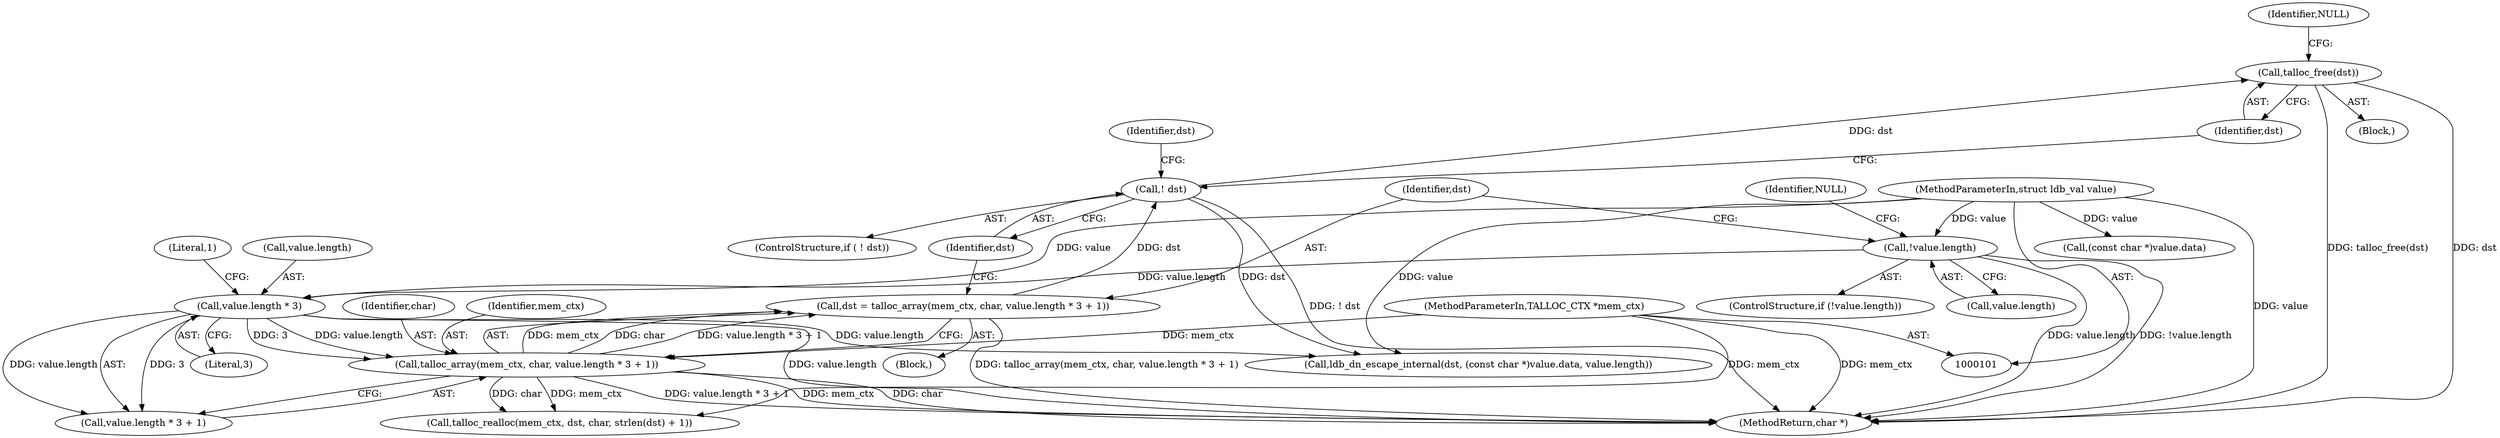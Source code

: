 digraph "0_samba_0454b95657846fcecf0f51b6f1194faac02518bd@API" {
"1000129" [label="(Call,talloc_free(dst))"];
"1000126" [label="(Call,! dst)"];
"1000113" [label="(Call,dst = talloc_array(mem_ctx, char, value.length * 3 + 1))"];
"1000115" [label="(Call,talloc_array(mem_ctx, char, value.length * 3 + 1))"];
"1000102" [label="(MethodParameterIn,TALLOC_CTX *mem_ctx)"];
"1000119" [label="(Call,value.length * 3)"];
"1000107" [label="(Call,!value.length)"];
"1000103" [label="(MethodParameterIn,struct ldb_val value)"];
"1000118" [label="(Call,value.length * 3 + 1)"];
"1000130" [label="(Identifier,dst)"];
"1000129" [label="(Call,talloc_free(dst))"];
"1000113" [label="(Call,dst = talloc_array(mem_ctx, char, value.length * 3 + 1))"];
"1000119" [label="(Call,value.length * 3)"];
"1000114" [label="(Identifier,dst)"];
"1000106" [label="(ControlStructure,if (!value.length))"];
"1000132" [label="(Identifier,NULL)"];
"1000125" [label="(ControlStructure,if ( ! dst))"];
"1000120" [label="(Call,value.length)"];
"1000103" [label="(MethodParameterIn,struct ldb_val value)"];
"1000134" [label="(Identifier,dst)"];
"1000108" [label="(Call,value.length)"];
"1000115" [label="(Call,talloc_array(mem_ctx, char, value.length * 3 + 1))"];
"1000155" [label="(MethodReturn,char *)"];
"1000104" [label="(Block,)"];
"1000102" [label="(MethodParameterIn,TALLOC_CTX *mem_ctx)"];
"1000126" [label="(Call,! dst)"];
"1000117" [label="(Identifier,char)"];
"1000135" [label="(Call,(const char *)value.data)"];
"1000123" [label="(Literal,3)"];
"1000128" [label="(Block,)"];
"1000124" [label="(Literal,1)"];
"1000116" [label="(Identifier,mem_ctx)"];
"1000133" [label="(Call,ldb_dn_escape_internal(dst, (const char *)value.data, value.length))"];
"1000107" [label="(Call,!value.length)"];
"1000127" [label="(Identifier,dst)"];
"1000112" [label="(Identifier,NULL)"];
"1000145" [label="(Call,talloc_realloc(mem_ctx, dst, char, strlen(dst) + 1))"];
"1000129" -> "1000128"  [label="AST: "];
"1000129" -> "1000130"  [label="CFG: "];
"1000130" -> "1000129"  [label="AST: "];
"1000132" -> "1000129"  [label="CFG: "];
"1000129" -> "1000155"  [label="DDG: dst"];
"1000129" -> "1000155"  [label="DDG: talloc_free(dst)"];
"1000126" -> "1000129"  [label="DDG: dst"];
"1000126" -> "1000125"  [label="AST: "];
"1000126" -> "1000127"  [label="CFG: "];
"1000127" -> "1000126"  [label="AST: "];
"1000130" -> "1000126"  [label="CFG: "];
"1000134" -> "1000126"  [label="CFG: "];
"1000126" -> "1000155"  [label="DDG: ! dst"];
"1000113" -> "1000126"  [label="DDG: dst"];
"1000126" -> "1000133"  [label="DDG: dst"];
"1000113" -> "1000104"  [label="AST: "];
"1000113" -> "1000115"  [label="CFG: "];
"1000114" -> "1000113"  [label="AST: "];
"1000115" -> "1000113"  [label="AST: "];
"1000127" -> "1000113"  [label="CFG: "];
"1000113" -> "1000155"  [label="DDG: talloc_array(mem_ctx, char, value.length * 3 + 1)"];
"1000115" -> "1000113"  [label="DDG: mem_ctx"];
"1000115" -> "1000113"  [label="DDG: char"];
"1000115" -> "1000113"  [label="DDG: value.length * 3 + 1"];
"1000115" -> "1000118"  [label="CFG: "];
"1000116" -> "1000115"  [label="AST: "];
"1000117" -> "1000115"  [label="AST: "];
"1000118" -> "1000115"  [label="AST: "];
"1000115" -> "1000155"  [label="DDG: char"];
"1000115" -> "1000155"  [label="DDG: value.length * 3 + 1"];
"1000115" -> "1000155"  [label="DDG: mem_ctx"];
"1000102" -> "1000115"  [label="DDG: mem_ctx"];
"1000119" -> "1000115"  [label="DDG: value.length"];
"1000119" -> "1000115"  [label="DDG: 3"];
"1000115" -> "1000145"  [label="DDG: mem_ctx"];
"1000115" -> "1000145"  [label="DDG: char"];
"1000102" -> "1000101"  [label="AST: "];
"1000102" -> "1000155"  [label="DDG: mem_ctx"];
"1000102" -> "1000145"  [label="DDG: mem_ctx"];
"1000119" -> "1000118"  [label="AST: "];
"1000119" -> "1000123"  [label="CFG: "];
"1000120" -> "1000119"  [label="AST: "];
"1000123" -> "1000119"  [label="AST: "];
"1000124" -> "1000119"  [label="CFG: "];
"1000119" -> "1000155"  [label="DDG: value.length"];
"1000119" -> "1000118"  [label="DDG: value.length"];
"1000119" -> "1000118"  [label="DDG: 3"];
"1000107" -> "1000119"  [label="DDG: value.length"];
"1000103" -> "1000119"  [label="DDG: value"];
"1000119" -> "1000133"  [label="DDG: value.length"];
"1000107" -> "1000106"  [label="AST: "];
"1000107" -> "1000108"  [label="CFG: "];
"1000108" -> "1000107"  [label="AST: "];
"1000112" -> "1000107"  [label="CFG: "];
"1000114" -> "1000107"  [label="CFG: "];
"1000107" -> "1000155"  [label="DDG: value.length"];
"1000107" -> "1000155"  [label="DDG: !value.length"];
"1000103" -> "1000107"  [label="DDG: value"];
"1000103" -> "1000101"  [label="AST: "];
"1000103" -> "1000155"  [label="DDG: value"];
"1000103" -> "1000135"  [label="DDG: value"];
"1000103" -> "1000133"  [label="DDG: value"];
}
